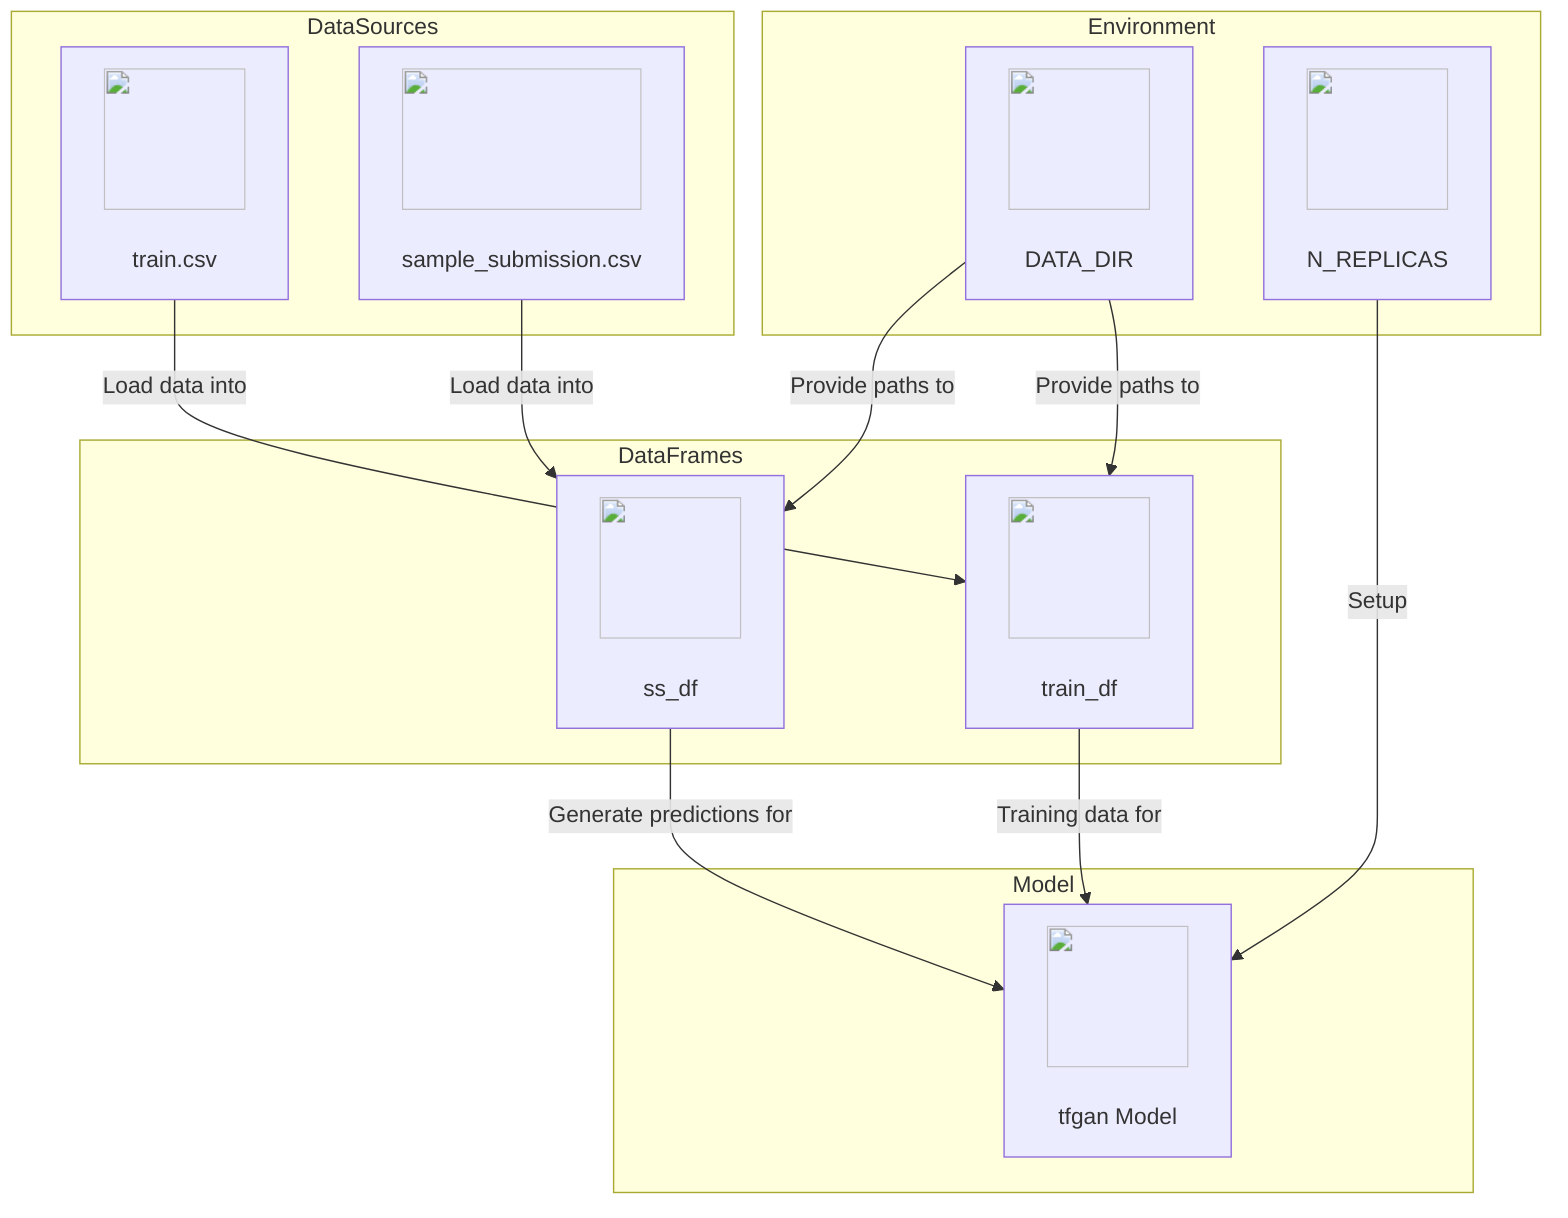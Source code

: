 flowchart TD
    %% Data Sources
    subgraph DataSources
        A["<img src='icons/file.svg' width=100 height=100/> <br/> train.csv"]
        B["<img src='icons/file.svg' width=100 height=100/> <br/> sample_submission.csv"]
    end

    %% Data Frames
    subgraph DataFrames
        C["<img src='icons/table.svg' width=100 height=100/> <br/> train_df" ]
        D["<img src='icons/table.svg' width=100 height=100/> <br/> ss_df"]
    end

    %% Environment Setup
    subgraph Environment
        E["<img src='icons/database.svg' width=100 height=100/> <br/> DATA_DIR"]
        F["<img src='icons/database.svg' width=100 height=100/> <br/> N_REPLICAS"]
    end

    %% Model
    subgraph Model
        G["<img src='icons/brain.svg' width=100 height=100/> <br/> tfgan Model"]
    end

    %% Data Flow
    A -->|"Load data into"| C
    B -->|"Load data into"| D
    E -->|"Provide paths to"| C
    E -->|"Provide paths to"| D
    F -->|"Setup"| G
    C -->|"Training data for"| G
    D -->|"Generate predictions for"| G